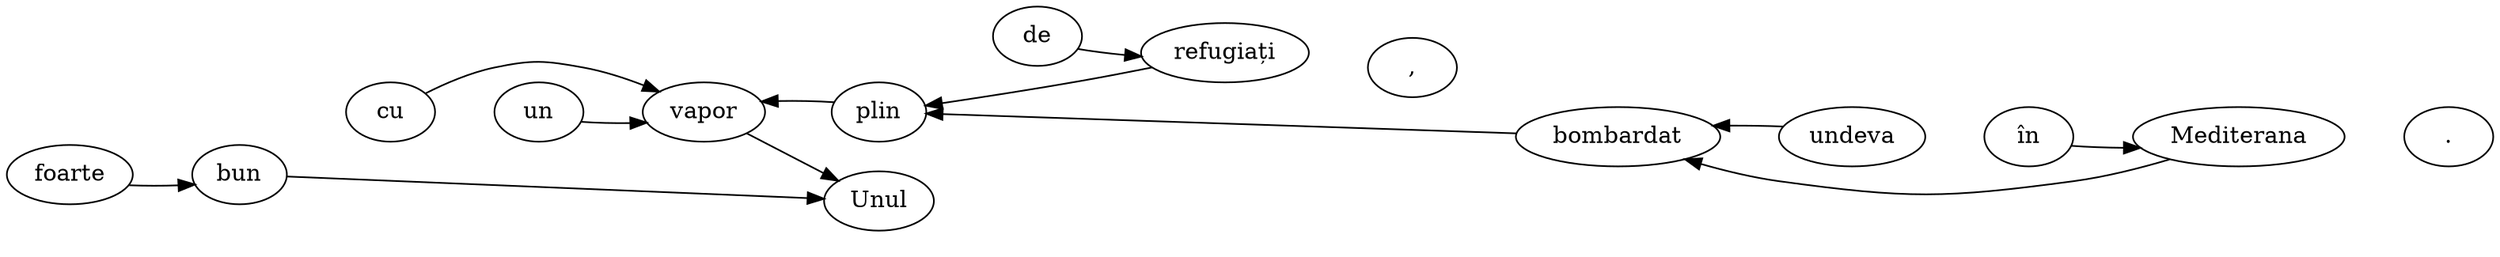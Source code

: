 // The Round Table
digraph {
	graph [rankdir=LR]
	foarte -> bun
	bun -> Unul
	cu -> vapor
	un -> vapor
	vapor -> Unul
	plin -> vapor
	de -> "refugiați"
	"refugiați" -> plin
	bombardat -> plin
	undeva -> bombardat
	"în" -> Mediterana
	Mediterana -> bombardat
	// The Round Table
	{
		edge [style=invis]
		Unul -> foarte
		foarte -> bun
		bun -> cu
		cu -> un
		un -> vapor
		vapor -> plin
		plin -> de
		de -> "refugiați"
		"refugiați" -> ","
		"," -> bombardat
		bombardat -> undeva
		undeva -> "în"
		"în" -> Mediterana
		Mediterana -> "."
	}
}
